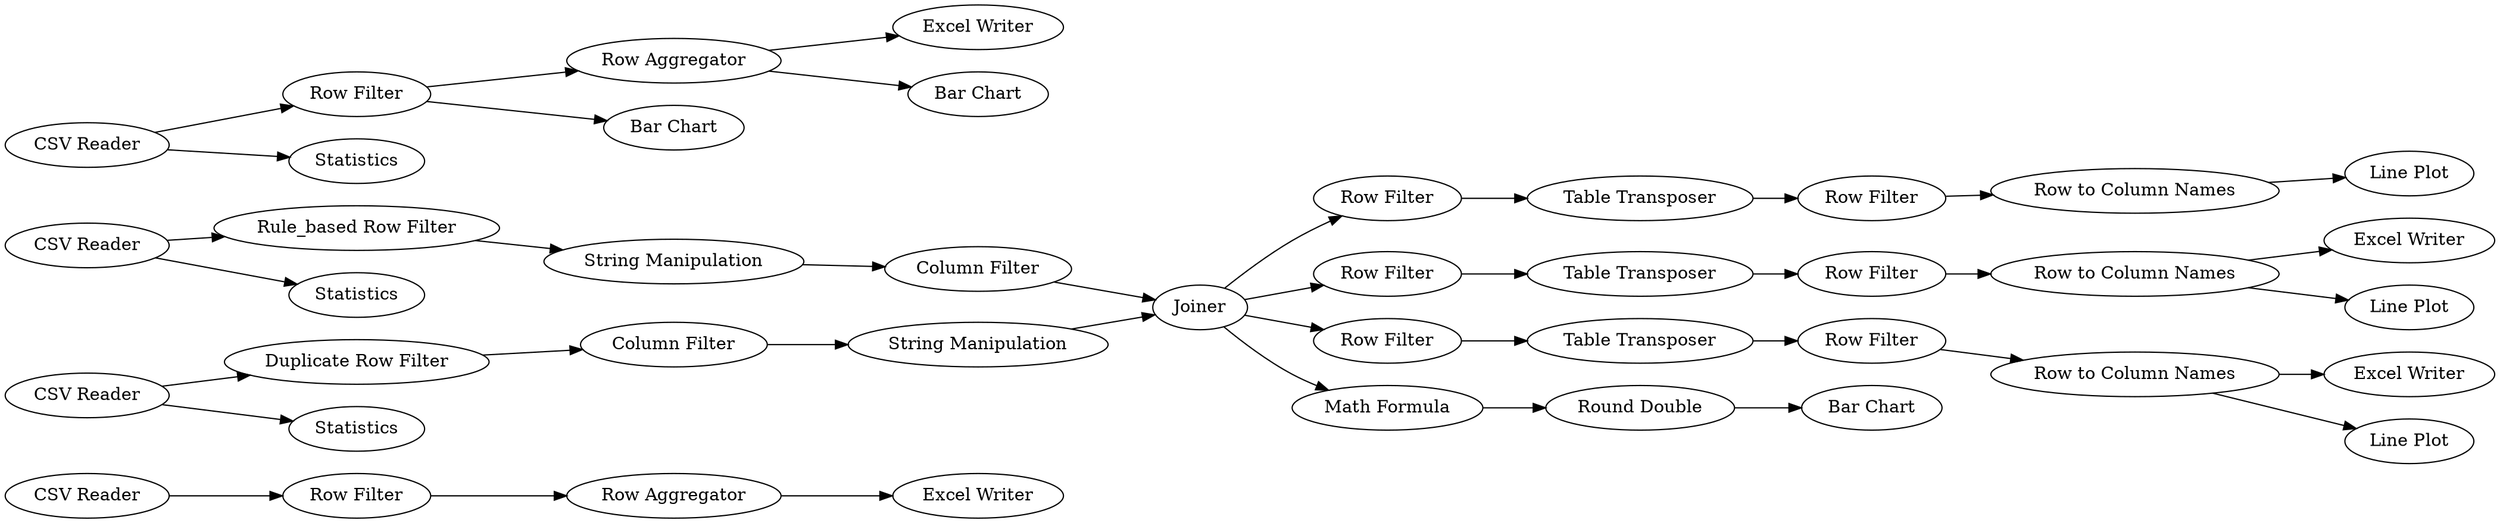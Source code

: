 digraph {
	41 -> 42
	21 -> 23
	37 -> 36
	7 -> 11
	13 -> 14
	31 -> 47
	39 -> 40
	34 -> 35
	40 -> 41
	27 -> 26
	30 -> 32
	7 -> 49
	21 -> 29
	12 -> 13
	18 -> 19
	43 -> 45
	11 -> 8
	29 -> 30
	18 -> 51
	31 -> 33
	21 -> 34
	20 -> 22
	21 -> 15
	15 -> 17
	14 -> 21
	9 -> 12
	36 -> 48
	9 -> 50
	43 -> 44
	11 -> 43
	36 -> 38
	19 -> 20
	23 -> 25
	32 -> 31
	35 -> 37
	17 -> 16
	26 -> 28
	22 -> 21
	25 -> 27
	27 [label="Row Filter"]
	7 [label="CSV Reader"]
	9 [label="CSV Reader"]
	45 [label="Excel Writer"]
	21 [label=Joiner]
	18 [label="CSV Reader"]
	26 [label="Row to Column Names"]
	8 [label="Bar Chart"]
	32 [label="Row Filter"]
	17 [label="Round Double"]
	19 [label="Duplicate Row Filter"]
	49 [label=Statistics]
	41 [label="Row Aggregator"]
	31 [label="Row to Column Names"]
	51 [label=Statistics]
	15 [label="Math Formula"]
	25 [label="Table Transposer"]
	12 [label="Rule_based Row Filter"]
	16 [label="Bar Chart"]
	48 [label="Excel Writer"]
	50 [label=Statistics]
	42 [label="Excel Writer"]
	22 [label="String Manipulation"]
	28 [label="Line Plot"]
	11 [label="Row Filter"]
	23 [label="Row Filter"]
	47 [label="Excel Writer"]
	14 [label="Column Filter"]
	38 [label="Line Plot"]
	43 [label="Row Aggregator"]
	13 [label="String Manipulation"]
	20 [label="Column Filter"]
	34 [label="Row Filter"]
	35 [label="Table Transposer"]
	29 [label="Row Filter"]
	44 [label="Bar Chart"]
	36 [label="Row to Column Names"]
	40 [label="Row Filter"]
	39 [label="CSV Reader"]
	33 [label="Line Plot"]
	30 [label="Table Transposer"]
	37 [label="Row Filter"]
	rankdir=LR
}
